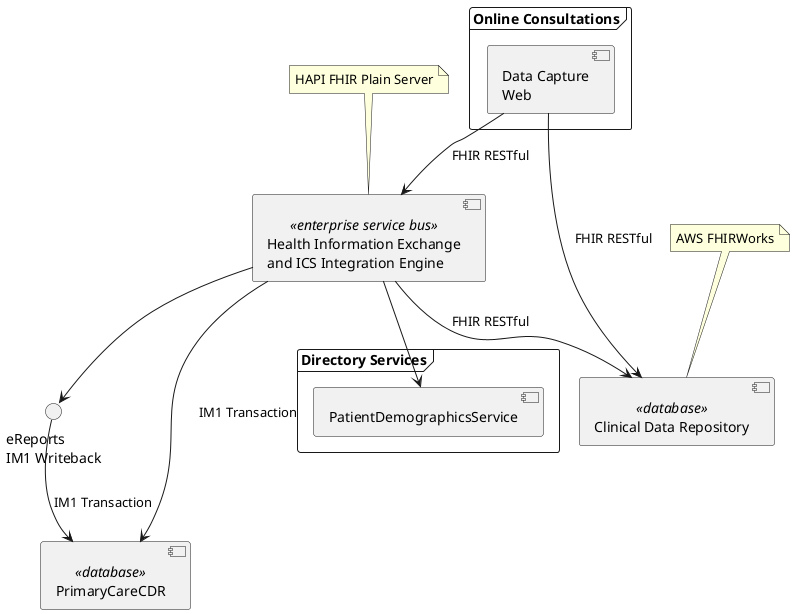 
  @startuml

    component "Clinical Data Repository" as ClinicalDataRepository <<database>>

    component "Health Information Exchange\nand ICS Integration Engine" as HealthInformationExchange <<enterprise service bus>>

    interface "eReports\nIM1 Writeback" as eReports

    component PrimaryCareCDR <<database>>


    frame "Directory Services" as CSD {
      component "PatientDemographicsService" as PDS
    }

    frame "Online Consultations" as online {
      component "Data Capture\nWeb" as DataCaptureWeb

    }

    note as FHIR
AWS FHIRWorks
end note

    note as ESB
HAPI FHIR Plain Server
end note


    FHIR .. ClinicalDataRepository
    ESB .. HealthInformationExchange


    DataCaptureWeb --> ClinicalDataRepository : FHIR RESTful
    DataCaptureWeb --> HealthInformationExchange : FHIR RESTful


    HealthInformationExchange --> eReports
    HealthInformationExchange --> PrimaryCareCDR : IM1 Transaction
    HealthInformationExchange --> ClinicalDataRepository : FHIR RESTful
    eReports --> PrimaryCareCDR : IM1 Transaction

    HealthInformationExchange --> PDS

  @enduml
